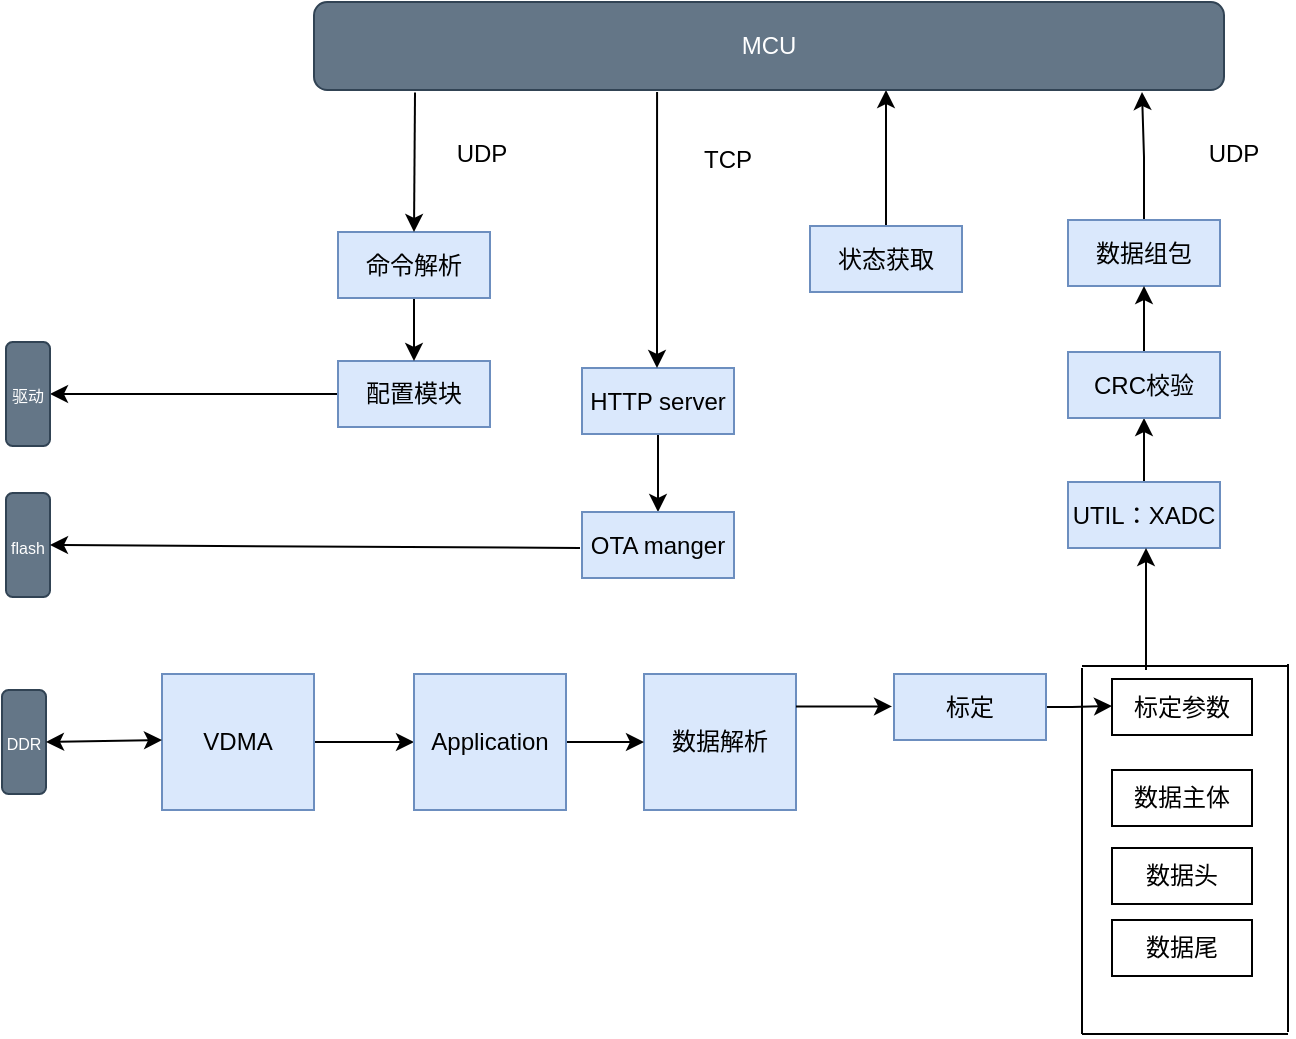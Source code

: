 <mxfile version="23.0.2" type="github">
  <diagram name="Page-1" id="c7558073-3199-34d8-9f00-42111426c3f3">
    <mxGraphModel dx="842" dy="500" grid="0" gridSize="10" guides="1" tooltips="1" connect="1" arrows="1" fold="1" page="1" pageScale="1" pageWidth="826" pageHeight="1169" background="none" math="0" shadow="0">
      <root>
        <mxCell id="0" />
        <mxCell id="1" parent="0" />
        <mxCell id="_lbqZCtSqRhEew2g2h8S-96" value="数据解析" style="rounded=0;whiteSpace=wrap;html=1;fillColor=#dae8fc;strokeColor=#6c8ebf;" vertex="1" parent="1">
          <mxGeometry x="384" y="462" width="76" height="68" as="geometry" />
        </mxCell>
        <mxCell id="_lbqZCtSqRhEew2g2h8S-109" value="" style="edgeStyle=orthogonalEdgeStyle;rounded=0;orthogonalLoop=1;jettySize=auto;html=1;" edge="1" parent="1" source="_lbqZCtSqRhEew2g2h8S-97" target="_lbqZCtSqRhEew2g2h8S-98">
          <mxGeometry relative="1" as="geometry" />
        </mxCell>
        <mxCell id="_lbqZCtSqRhEew2g2h8S-97" value="VDMA" style="rounded=0;whiteSpace=wrap;html=1;fillColor=#dae8fc;strokeColor=#6c8ebf;" vertex="1" parent="1">
          <mxGeometry x="143" y="462" width="76" height="68" as="geometry" />
        </mxCell>
        <mxCell id="_lbqZCtSqRhEew2g2h8S-110" value="" style="edgeStyle=orthogonalEdgeStyle;rounded=0;orthogonalLoop=1;jettySize=auto;html=1;" edge="1" parent="1" source="_lbqZCtSqRhEew2g2h8S-98" target="_lbqZCtSqRhEew2g2h8S-96">
          <mxGeometry relative="1" as="geometry" />
        </mxCell>
        <mxCell id="_lbqZCtSqRhEew2g2h8S-98" value="Application" style="rounded=0;whiteSpace=wrap;html=1;fillColor=#dae8fc;strokeColor=#6c8ebf;" vertex="1" parent="1">
          <mxGeometry x="269" y="462" width="76" height="68" as="geometry" />
        </mxCell>
        <mxCell id="_lbqZCtSqRhEew2g2h8S-121" value="" style="edgeStyle=orthogonalEdgeStyle;rounded=0;orthogonalLoop=1;jettySize=auto;html=1;" edge="1" parent="1" source="_lbqZCtSqRhEew2g2h8S-99">
          <mxGeometry relative="1" as="geometry">
            <mxPoint x="618" y="478" as="targetPoint" />
          </mxGeometry>
        </mxCell>
        <mxCell id="_lbqZCtSqRhEew2g2h8S-99" value="标定" style="rounded=0;whiteSpace=wrap;html=1;fillColor=#dae8fc;strokeColor=#6c8ebf;" vertex="1" parent="1">
          <mxGeometry x="509" y="462" width="76" height="33" as="geometry" />
        </mxCell>
        <mxCell id="_lbqZCtSqRhEew2g2h8S-128" value="" style="edgeStyle=orthogonalEdgeStyle;rounded=0;orthogonalLoop=1;jettySize=auto;html=1;" edge="1" parent="1" source="_lbqZCtSqRhEew2g2h8S-100" target="_lbqZCtSqRhEew2g2h8S-119">
          <mxGeometry relative="1" as="geometry" />
        </mxCell>
        <mxCell id="_lbqZCtSqRhEew2g2h8S-100" value="配置模块" style="rounded=0;whiteSpace=wrap;html=1;fillColor=#dae8fc;strokeColor=#6c8ebf;" vertex="1" parent="1">
          <mxGeometry x="231" y="305.5" width="76" height="33" as="geometry" />
        </mxCell>
        <mxCell id="_lbqZCtSqRhEew2g2h8S-127" value="" style="edgeStyle=orthogonalEdgeStyle;rounded=0;orthogonalLoop=1;jettySize=auto;html=1;" edge="1" parent="1" source="_lbqZCtSqRhEew2g2h8S-101" target="_lbqZCtSqRhEew2g2h8S-100">
          <mxGeometry relative="1" as="geometry" />
        </mxCell>
        <mxCell id="_lbqZCtSqRhEew2g2h8S-101" value="命令解析" style="rounded=0;whiteSpace=wrap;html=1;fillColor=#dae8fc;strokeColor=#6c8ebf;" vertex="1" parent="1">
          <mxGeometry x="231" y="241" width="76" height="33" as="geometry" />
        </mxCell>
        <mxCell id="_lbqZCtSqRhEew2g2h8S-137" value="" style="edgeStyle=orthogonalEdgeStyle;rounded=0;orthogonalLoop=1;jettySize=auto;html=1;" edge="1" parent="1" source="_lbqZCtSqRhEew2g2h8S-102" target="_lbqZCtSqRhEew2g2h8S-103">
          <mxGeometry relative="1" as="geometry" />
        </mxCell>
        <mxCell id="_lbqZCtSqRhEew2g2h8S-102" value="HTTP server" style="rounded=0;whiteSpace=wrap;html=1;fillColor=#dae8fc;strokeColor=#6c8ebf;" vertex="1" parent="1">
          <mxGeometry x="353" y="309" width="76" height="33" as="geometry" />
        </mxCell>
        <mxCell id="_lbqZCtSqRhEew2g2h8S-103" value="OTA manger" style="rounded=0;whiteSpace=wrap;html=1;fillColor=#dae8fc;strokeColor=#6c8ebf;" vertex="1" parent="1">
          <mxGeometry x="353" y="381" width="76" height="33" as="geometry" />
        </mxCell>
        <mxCell id="_lbqZCtSqRhEew2g2h8S-134" value="" style="edgeStyle=orthogonalEdgeStyle;rounded=0;orthogonalLoop=1;jettySize=auto;html=1;" edge="1" parent="1" source="_lbqZCtSqRhEew2g2h8S-104" target="_lbqZCtSqRhEew2g2h8S-107">
          <mxGeometry relative="1" as="geometry" />
        </mxCell>
        <mxCell id="_lbqZCtSqRhEew2g2h8S-104" value="UTIL：XADC" style="rounded=0;whiteSpace=wrap;html=1;fillColor=#dae8fc;strokeColor=#6c8ebf;" vertex="1" parent="1">
          <mxGeometry x="596" y="366" width="76" height="33" as="geometry" />
        </mxCell>
        <mxCell id="_lbqZCtSqRhEew2g2h8S-132" value="" style="edgeStyle=orthogonalEdgeStyle;rounded=0;orthogonalLoop=1;jettySize=auto;html=1;" edge="1" parent="1" source="_lbqZCtSqRhEew2g2h8S-105">
          <mxGeometry relative="1" as="geometry">
            <mxPoint x="633" y="171" as="targetPoint" />
          </mxGeometry>
        </mxCell>
        <mxCell id="_lbqZCtSqRhEew2g2h8S-105" value="数据组包" style="rounded=0;whiteSpace=wrap;html=1;fillColor=#dae8fc;strokeColor=#6c8ebf;" vertex="1" parent="1">
          <mxGeometry x="596" y="235" width="76" height="33" as="geometry" />
        </mxCell>
        <mxCell id="_lbqZCtSqRhEew2g2h8S-140" value="" style="edgeStyle=orthogonalEdgeStyle;rounded=0;orthogonalLoop=1;jettySize=auto;html=1;" edge="1" parent="1" source="_lbqZCtSqRhEew2g2h8S-106" target="_lbqZCtSqRhEew2g2h8S-112">
          <mxGeometry relative="1" as="geometry">
            <Array as="points">
              <mxPoint x="505" y="173" />
              <mxPoint x="505" y="173" />
            </Array>
          </mxGeometry>
        </mxCell>
        <mxCell id="_lbqZCtSqRhEew2g2h8S-106" value="状态获取" style="rounded=0;whiteSpace=wrap;html=1;fillColor=#dae8fc;strokeColor=#6c8ebf;" vertex="1" parent="1">
          <mxGeometry x="467" y="238" width="76" height="33" as="geometry" />
        </mxCell>
        <mxCell id="_lbqZCtSqRhEew2g2h8S-133" value="" style="edgeStyle=orthogonalEdgeStyle;rounded=0;orthogonalLoop=1;jettySize=auto;html=1;" edge="1" parent="1" source="_lbqZCtSqRhEew2g2h8S-107" target="_lbqZCtSqRhEew2g2h8S-105">
          <mxGeometry relative="1" as="geometry" />
        </mxCell>
        <mxCell id="_lbqZCtSqRhEew2g2h8S-107" value="CRC校验" style="rounded=0;whiteSpace=wrap;html=1;fillColor=#dae8fc;strokeColor=#6c8ebf;" vertex="1" parent="1">
          <mxGeometry x="596" y="301" width="76" height="33" as="geometry" />
        </mxCell>
        <mxCell id="_lbqZCtSqRhEew2g2h8S-111" value="" style="endArrow=classic;html=1;rounded=0;" edge="1" parent="1">
          <mxGeometry width="50" height="50" relative="1" as="geometry">
            <mxPoint x="460" y="478.21" as="sourcePoint" />
            <mxPoint x="508" y="478.21" as="targetPoint" />
          </mxGeometry>
        </mxCell>
        <mxCell id="_lbqZCtSqRhEew2g2h8S-112" value="MCU" style="rounded=1;whiteSpace=wrap;html=1;fillColor=#647687;fontColor=#ffffff;strokeColor=#314354;" vertex="1" parent="1">
          <mxGeometry x="219" y="126" width="455" height="44" as="geometry" />
        </mxCell>
        <mxCell id="_lbqZCtSqRhEew2g2h8S-113" value="标定参数" style="rounded=0;whiteSpace=wrap;html=1;" vertex="1" parent="1">
          <mxGeometry x="618" y="464.5" width="70" height="28" as="geometry" />
        </mxCell>
        <mxCell id="_lbqZCtSqRhEew2g2h8S-114" value="数据主体" style="rounded=0;whiteSpace=wrap;html=1;" vertex="1" parent="1">
          <mxGeometry x="618" y="510" width="70" height="28" as="geometry" />
        </mxCell>
        <mxCell id="_lbqZCtSqRhEew2g2h8S-115" value="数据头" style="rounded=0;whiteSpace=wrap;html=1;" vertex="1" parent="1">
          <mxGeometry x="618" y="549" width="70" height="28" as="geometry" />
        </mxCell>
        <mxCell id="_lbqZCtSqRhEew2g2h8S-116" value="数据尾" style="rounded=0;whiteSpace=wrap;html=1;" vertex="1" parent="1">
          <mxGeometry x="618" y="585" width="70" height="28" as="geometry" />
        </mxCell>
        <mxCell id="_lbqZCtSqRhEew2g2h8S-117" value="&lt;font style=&quot;font-size: 8px;&quot;&gt;DDR&lt;/font&gt;" style="rounded=1;whiteSpace=wrap;html=1;fillColor=#647687;fontColor=#ffffff;strokeColor=#314354;" vertex="1" parent="1">
          <mxGeometry x="63" y="470" width="22" height="52" as="geometry" />
        </mxCell>
        <mxCell id="_lbqZCtSqRhEew2g2h8S-118" value="&lt;font style=&quot;font-size: 8px;&quot;&gt;flash&lt;/font&gt;" style="rounded=1;whiteSpace=wrap;html=1;fillColor=#647687;fontColor=#ffffff;strokeColor=#314354;" vertex="1" parent="1">
          <mxGeometry x="65" y="371.5" width="22" height="52" as="geometry" />
        </mxCell>
        <mxCell id="_lbqZCtSqRhEew2g2h8S-119" value="&lt;span style=&quot;font-size: 8px;&quot;&gt;驱动&lt;/span&gt;" style="rounded=1;whiteSpace=wrap;html=1;fillColor=#647687;fontColor=#ffffff;strokeColor=#314354;" vertex="1" parent="1">
          <mxGeometry x="65" y="296" width="22" height="52" as="geometry" />
        </mxCell>
        <mxCell id="_lbqZCtSqRhEew2g2h8S-120" value="" style="endArrow=classic;startArrow=classic;html=1;rounded=0;exitX=1;exitY=0.5;exitDx=0;exitDy=0;" edge="1" parent="1" source="_lbqZCtSqRhEew2g2h8S-117">
          <mxGeometry width="50" height="50" relative="1" as="geometry">
            <mxPoint x="87" y="493" as="sourcePoint" />
            <mxPoint x="143" y="495" as="targetPoint" />
          </mxGeometry>
        </mxCell>
        <mxCell id="_lbqZCtSqRhEew2g2h8S-125" value="" style="endArrow=none;html=1;rounded=0;" edge="1" parent="1">
          <mxGeometry width="50" height="50" relative="1" as="geometry">
            <mxPoint x="603" y="642" as="sourcePoint" />
            <mxPoint x="603" y="459" as="targetPoint" />
          </mxGeometry>
        </mxCell>
        <mxCell id="_lbqZCtSqRhEew2g2h8S-126" value="" style="endArrow=classic;html=1;rounded=0;entryX=0.5;entryY=0;entryDx=0;entryDy=0;exitX=0.111;exitY=1.028;exitDx=0;exitDy=0;exitPerimeter=0;" edge="1" parent="1" source="_lbqZCtSqRhEew2g2h8S-112" target="_lbqZCtSqRhEew2g2h8S-101">
          <mxGeometry width="50" height="50" relative="1" as="geometry">
            <mxPoint x="125" y="247" as="sourcePoint" />
            <mxPoint x="175" y="197" as="targetPoint" />
          </mxGeometry>
        </mxCell>
        <mxCell id="_lbqZCtSqRhEew2g2h8S-129" value="" style="endArrow=none;html=1;rounded=0;" edge="1" parent="1">
          <mxGeometry width="50" height="50" relative="1" as="geometry">
            <mxPoint x="706" y="641" as="sourcePoint" />
            <mxPoint x="706" y="457" as="targetPoint" />
          </mxGeometry>
        </mxCell>
        <mxCell id="_lbqZCtSqRhEew2g2h8S-130" value="" style="endArrow=none;html=1;rounded=0;" edge="1" parent="1">
          <mxGeometry width="50" height="50" relative="1" as="geometry">
            <mxPoint x="603" y="458" as="sourcePoint" />
            <mxPoint x="706" y="458" as="targetPoint" />
          </mxGeometry>
        </mxCell>
        <mxCell id="_lbqZCtSqRhEew2g2h8S-131" value="" style="endArrow=none;html=1;rounded=0;" edge="1" parent="1">
          <mxGeometry width="50" height="50" relative="1" as="geometry">
            <mxPoint x="603" y="642" as="sourcePoint" />
            <mxPoint x="706" y="642" as="targetPoint" />
          </mxGeometry>
        </mxCell>
        <mxCell id="_lbqZCtSqRhEew2g2h8S-135" value="" style="endArrow=classic;html=1;rounded=0;" edge="1" parent="1">
          <mxGeometry width="50" height="50" relative="1" as="geometry">
            <mxPoint x="635" y="460" as="sourcePoint" />
            <mxPoint x="635" y="399" as="targetPoint" />
          </mxGeometry>
        </mxCell>
        <mxCell id="_lbqZCtSqRhEew2g2h8S-136" value="" style="endArrow=classic;html=1;rounded=0;entryX=0.5;entryY=0;entryDx=0;entryDy=0;exitX=0.377;exitY=1.023;exitDx=0;exitDy=0;exitPerimeter=0;" edge="1" parent="1" source="_lbqZCtSqRhEew2g2h8S-112">
          <mxGeometry width="50" height="50" relative="1" as="geometry">
            <mxPoint x="391.5" y="239" as="sourcePoint" />
            <mxPoint x="390.5" y="309" as="targetPoint" />
            <Array as="points">
              <mxPoint x="390.5" y="279" />
            </Array>
          </mxGeometry>
        </mxCell>
        <mxCell id="_lbqZCtSqRhEew2g2h8S-141" value="" style="endArrow=classic;html=1;rounded=0;entryX=1;entryY=0.5;entryDx=0;entryDy=0;" edge="1" parent="1" target="_lbqZCtSqRhEew2g2h8S-118">
          <mxGeometry width="50" height="50" relative="1" as="geometry">
            <mxPoint x="352" y="399" as="sourcePoint" />
            <mxPoint x="196" y="399" as="targetPoint" />
          </mxGeometry>
        </mxCell>
        <mxCell id="_lbqZCtSqRhEew2g2h8S-142" value="UDP" style="text;html=1;strokeColor=none;fillColor=none;align=center;verticalAlign=middle;whiteSpace=wrap;rounded=0;" vertex="1" parent="1">
          <mxGeometry x="273" y="187" width="60" height="30" as="geometry" />
        </mxCell>
        <mxCell id="_lbqZCtSqRhEew2g2h8S-143" value="UDP" style="text;html=1;strokeColor=none;fillColor=none;align=center;verticalAlign=middle;whiteSpace=wrap;rounded=0;" vertex="1" parent="1">
          <mxGeometry x="649" y="187" width="60" height="30" as="geometry" />
        </mxCell>
        <mxCell id="_lbqZCtSqRhEew2g2h8S-144" value="TCP" style="text;html=1;strokeColor=none;fillColor=none;align=center;verticalAlign=middle;whiteSpace=wrap;rounded=0;" vertex="1" parent="1">
          <mxGeometry x="396" y="190" width="60" height="30" as="geometry" />
        </mxCell>
      </root>
    </mxGraphModel>
  </diagram>
</mxfile>
